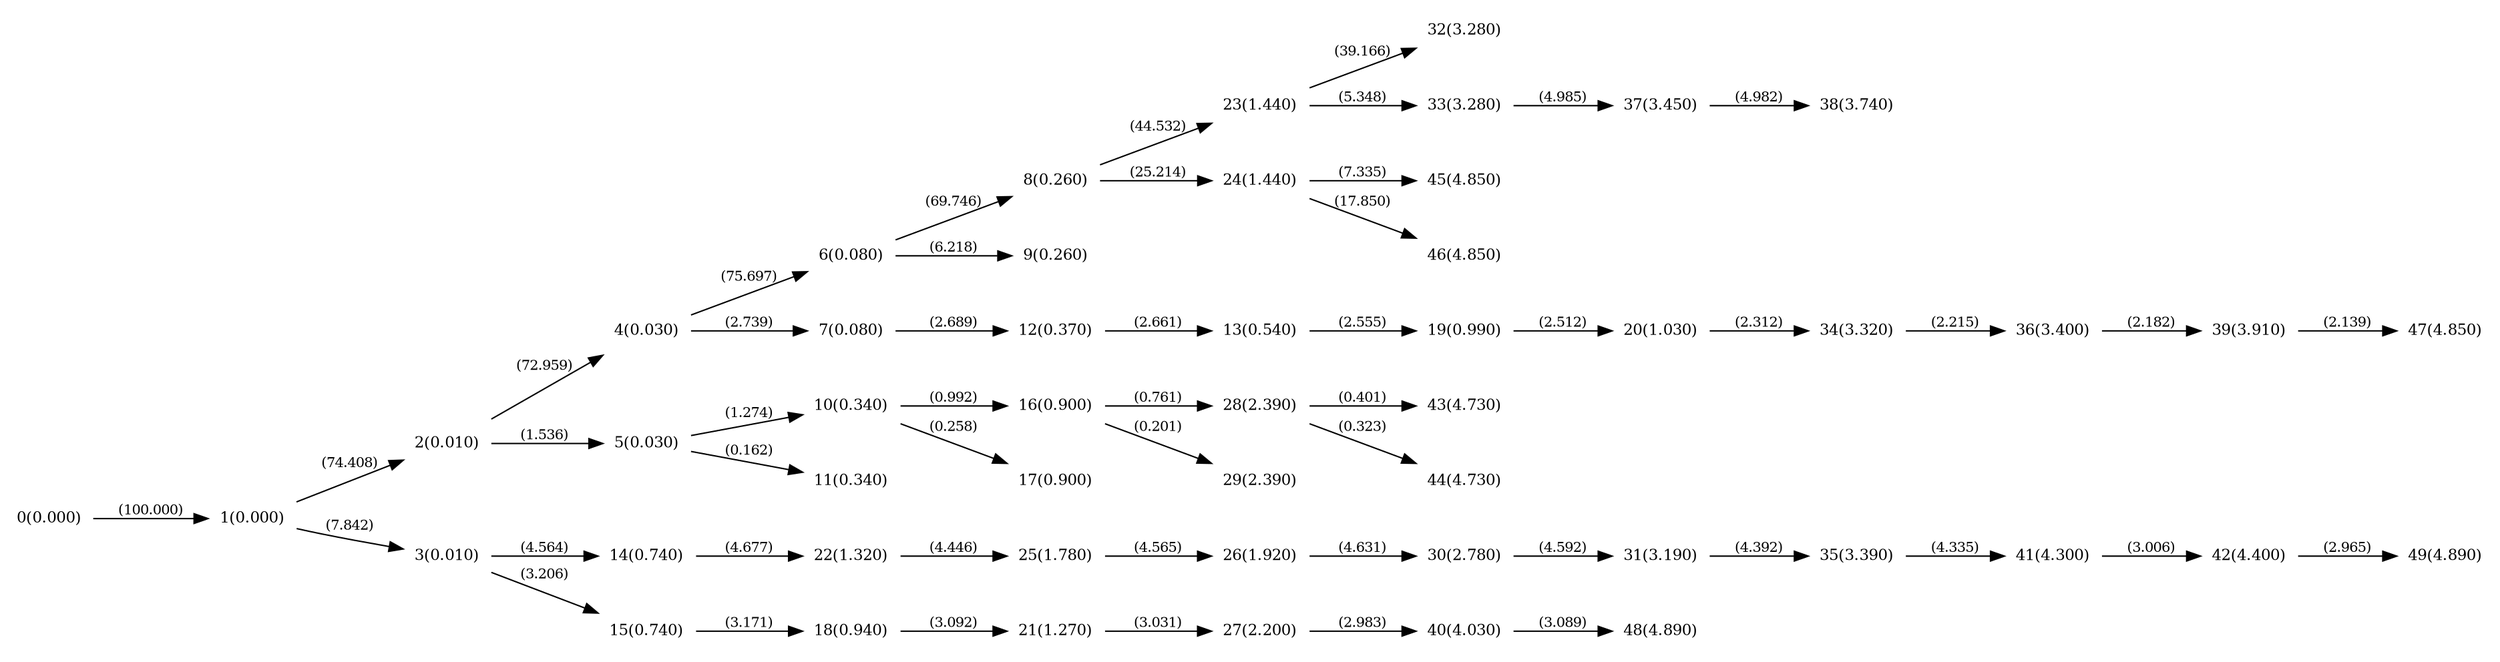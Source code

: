 digraph "graph" {

rankdir="LR";
node [shape=plaintext, fontsize=11];
edge [fontsize=10];

0 [label="0(0.000)"];
1 [label="1(0.000)"];
2 [label="2(0.010)"];
3 [label="3(0.010)"];
4 [label="4(0.030)"];
5 [label="5(0.030)"];
6 [label="6(0.080)"];
7 [label="7(0.080)"];
8 [label="8(0.260)"];
9 [label="9(0.260)"];
10 [label="10(0.340)"];
11 [label="11(0.340)"];
12 [label="12(0.370)"];
13 [label="13(0.540)"];
14 [label="14(0.740)"];
15 [label="15(0.740)"];
16 [label="16(0.900)"];
17 [label="17(0.900)"];
18 [label="18(0.940)"];
19 [label="19(0.990)"];
20 [label="20(1.030)"];
21 [label="21(1.270)"];
22 [label="22(1.320)"];
23 [label="23(1.440)"];
24 [label="24(1.440)"];
25 [label="25(1.780)"];
26 [label="26(1.920)"];
27 [label="27(2.200)"];
28 [label="28(2.390)"];
29 [label="29(2.390)"];
30 [label="30(2.780)"];
31 [label="31(3.190)"];
32 [label="32(3.280)"];
33 [label="33(3.280)"];
34 [label="34(3.320)"];
35 [label="35(3.390)"];
36 [label="36(3.400)"];
37 [label="37(3.450)"];
38 [label="38(3.740)"];
39 [label="39(3.910)"];
40 [label="40(4.030)"];
41 [label="41(4.300)"];
42 [label="42(4.400)"];
43 [label="43(4.730)"];
44 [label="44(4.730)"];
45 [label="45(4.850)"];
46 [label="46(4.850)"];
47 [label="47(4.850)"];
48 [label="48(4.890)"];
49 [label="49(4.890)"];

0->1 [label="(100.000)"];
1->2 [label="(74.408)"];
1->3 [label="(7.842)"];
2->4 [label="(72.959)"];
2->5 [label="(1.536)"];
4->6 [label="(75.697)"];
4->7 [label="(2.739)"];
6->8 [label="(69.746)"];
6->9 [label="(6.218)"];
5->10 [label="(1.274)"];
5->11 [label="(0.162)"];
7->12 [label="(2.689)"];
12->13 [label="(2.661)"];
3->14 [label="(4.564)"];
3->15 [label="(3.206)"];
10->16 [label="(0.992)"];
10->17 [label="(0.258)"];
15->18 [label="(3.171)"];
13->19 [label="(2.555)"];
19->20 [label="(2.512)"];
18->21 [label="(3.092)"];
14->22 [label="(4.677)"];
8->23 [label="(44.532)"];
8->24 [label="(25.214)"];
22->25 [label="(4.446)"];
25->26 [label="(4.565)"];
21->27 [label="(3.031)"];
16->28 [label="(0.761)"];
16->29 [label="(0.201)"];
26->30 [label="(4.631)"];
30->31 [label="(4.592)"];
23->32 [label="(39.166)"];
23->33 [label="(5.348)"];
20->34 [label="(2.312)"];
31->35 [label="(4.392)"];
34->36 [label="(2.215)"];
33->37 [label="(4.985)"];
37->38 [label="(4.982)"];
36->39 [label="(2.182)"];
27->40 [label="(2.983)"];
35->41 [label="(4.335)"];
41->42 [label="(3.006)"];
28->43 [label="(0.401)"];
28->44 [label="(0.323)"];
24->45 [label="(7.335)"];
24->46 [label="(17.850)"];
39->47 [label="(2.139)"];
40->48 [label="(3.089)"];
42->49 [label="(2.965)"];

}
